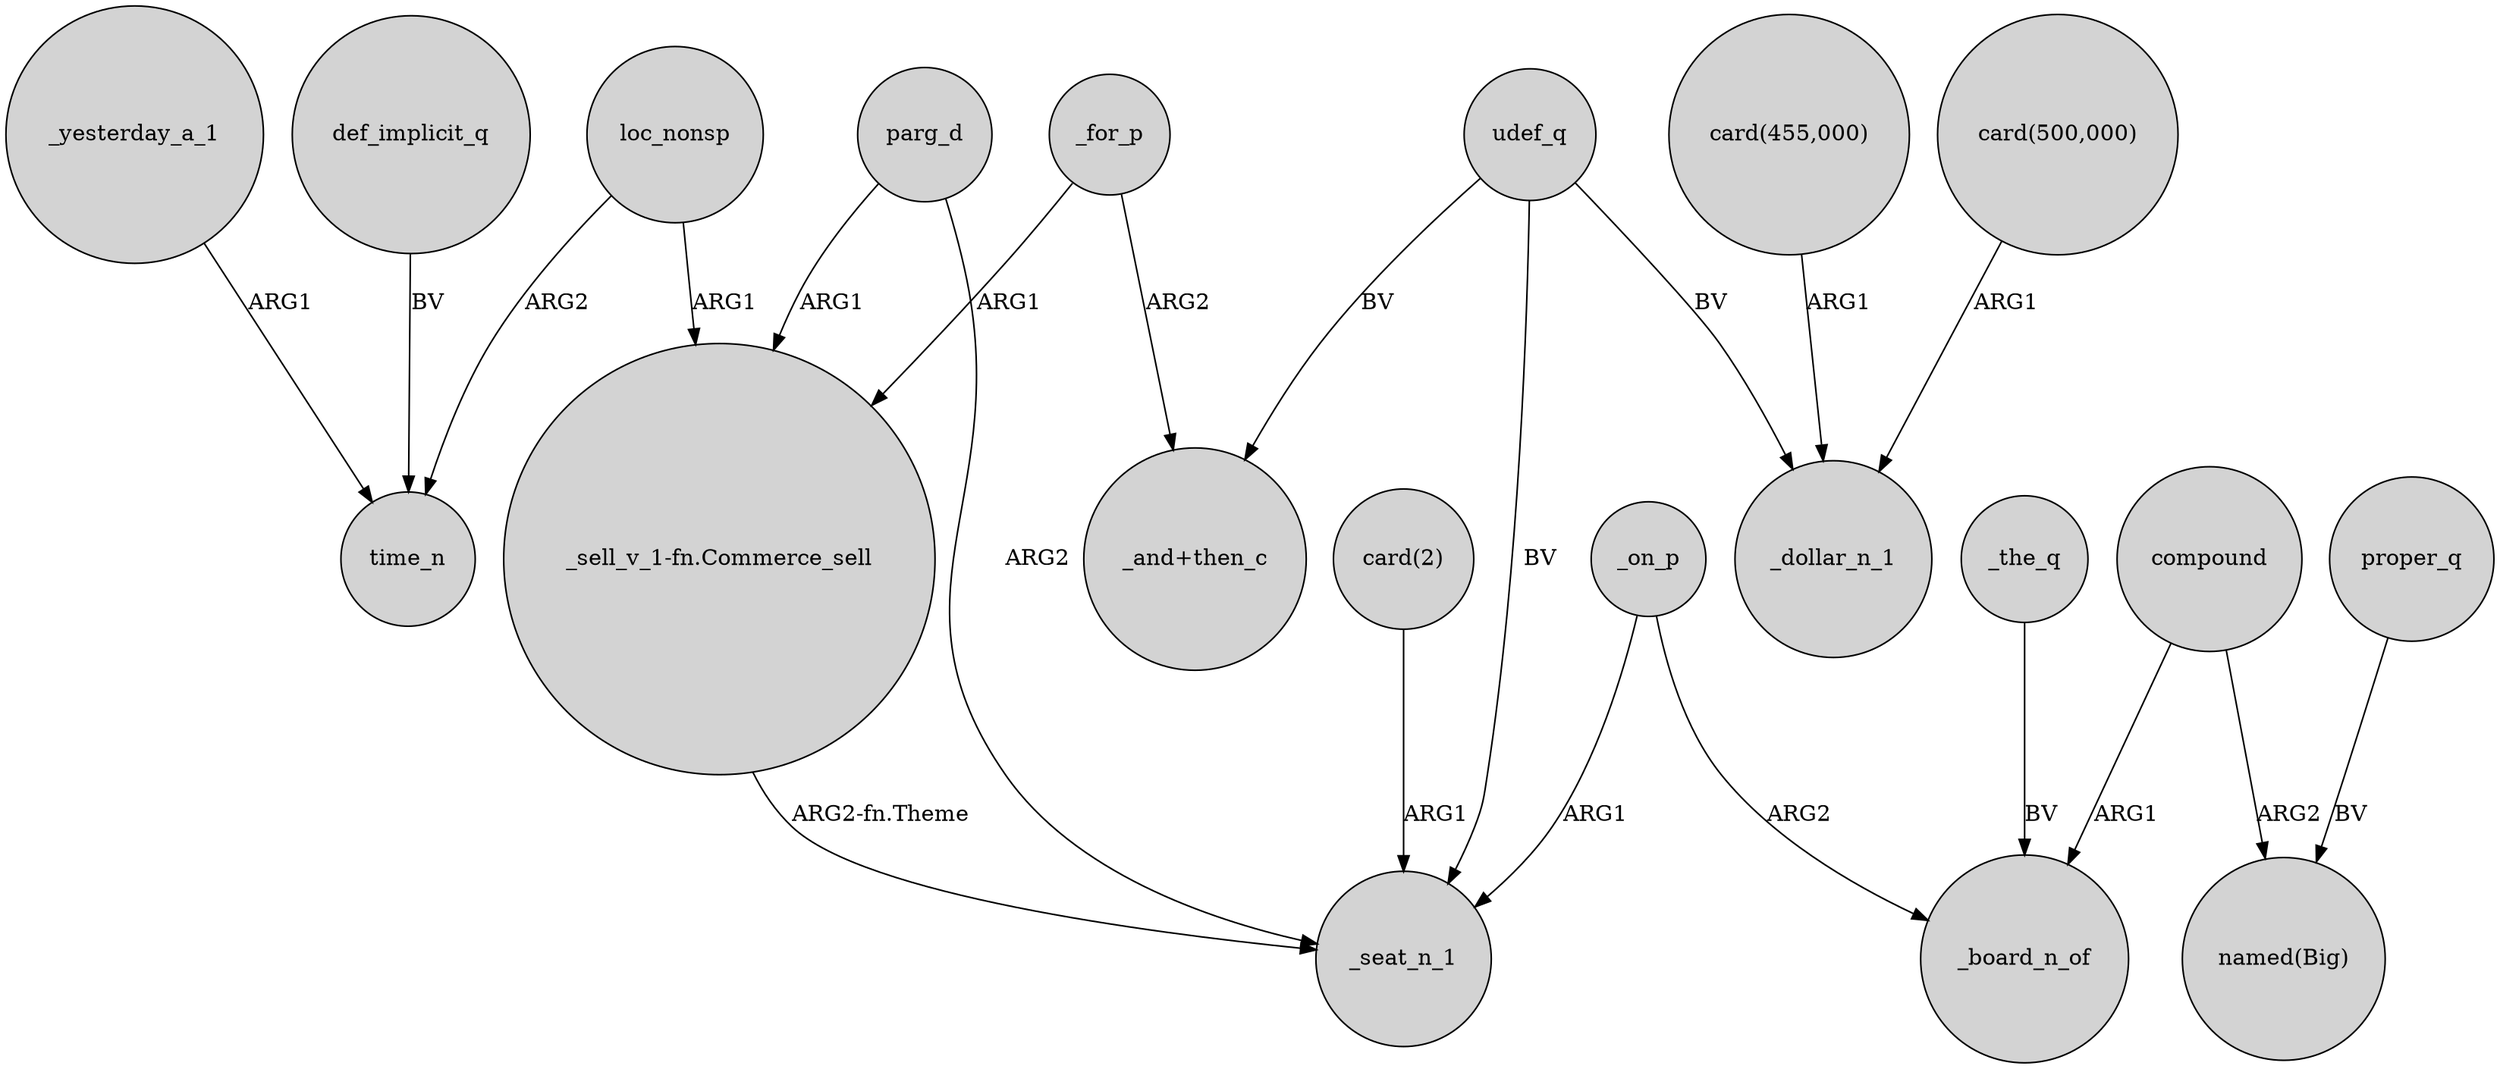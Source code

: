 digraph {
	node [shape=circle style=filled]
	_yesterday_a_1 -> time_n [label=ARG1]
	parg_d -> _seat_n_1 [label=ARG2]
	compound -> _board_n_of [label=ARG1]
	parg_d -> "_sell_v_1-fn.Commerce_sell" [label=ARG1]
	loc_nonsp -> time_n [label=ARG2]
	_for_p -> "_and+then_c" [label=ARG2]
	"card(455,000)" -> _dollar_n_1 [label=ARG1]
	udef_q -> "_and+then_c" [label=BV]
	"_sell_v_1-fn.Commerce_sell" -> _seat_n_1 [label="ARG2-fn.Theme"]
	_the_q -> _board_n_of [label=BV]
	_for_p -> "_sell_v_1-fn.Commerce_sell" [label=ARG1]
	_on_p -> _board_n_of [label=ARG2]
	udef_q -> _seat_n_1 [label=BV]
	"card(2)" -> _seat_n_1 [label=ARG1]
	loc_nonsp -> "_sell_v_1-fn.Commerce_sell" [label=ARG1]
	"card(500,000)" -> _dollar_n_1 [label=ARG1]
	compound -> "named(Big)" [label=ARG2]
	_on_p -> _seat_n_1 [label=ARG1]
	udef_q -> _dollar_n_1 [label=BV]
	def_implicit_q -> time_n [label=BV]
	proper_q -> "named(Big)" [label=BV]
}

